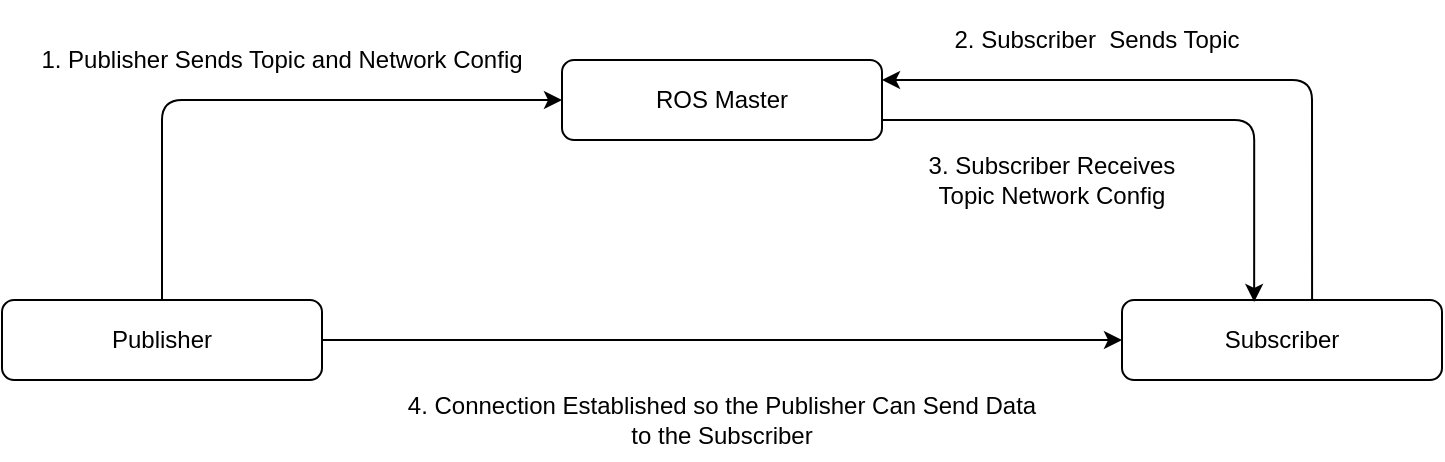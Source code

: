 <mxfile>
    <diagram id="Z5RY0sC0-iWsdK8gUn-w" name="Page-1">
        <mxGraphModel dx="838" dy="119" grid="1" gridSize="10" guides="1" tooltips="1" connect="1" arrows="1" fold="1" page="1" pageScale="1" pageWidth="850" pageHeight="1100" math="0" shadow="0">
            <root>
                <mxCell id="0"/>
                <mxCell id="1" parent="0"/>
                <mxCell id="7" style="edgeStyle=orthogonalEdgeStyle;html=1;entryX=0;entryY=0.5;entryDx=0;entryDy=0;exitX=0.5;exitY=0;exitDx=0;exitDy=0;" edge="1" parent="1" source="3" target="6">
                    <mxGeometry relative="1" as="geometry"/>
                </mxCell>
                <mxCell id="23" style="edgeStyle=orthogonalEdgeStyle;html=1;" edge="1" parent="1" source="3" target="4">
                    <mxGeometry relative="1" as="geometry"/>
                </mxCell>
                <mxCell id="3" value="Publisher" style="rounded=1;whiteSpace=wrap;html=1;" vertex="1" parent="1">
                    <mxGeometry x="65" y="180" width="160" height="40" as="geometry"/>
                </mxCell>
                <mxCell id="10" style="edgeStyle=orthogonalEdgeStyle;html=1;entryX=1;entryY=0.25;entryDx=0;entryDy=0;exitX=0.594;exitY=0;exitDx=0;exitDy=0;exitPerimeter=0;" edge="1" parent="1" source="4" target="6">
                    <mxGeometry relative="1" as="geometry"/>
                </mxCell>
                <mxCell id="4" value="Subscriber" style="rounded=1;whiteSpace=wrap;html=1;" vertex="1" parent="1">
                    <mxGeometry x="625" y="180" width="160" height="40" as="geometry"/>
                </mxCell>
                <mxCell id="15" style="edgeStyle=orthogonalEdgeStyle;html=1;exitX=1;exitY=0.75;exitDx=0;exitDy=0;entryX=0.413;entryY=0.025;entryDx=0;entryDy=0;entryPerimeter=0;" edge="1" parent="1" source="6" target="4">
                    <mxGeometry relative="1" as="geometry"/>
                </mxCell>
                <mxCell id="6" value="ROS Master" style="rounded=1;whiteSpace=wrap;html=1;" vertex="1" parent="1">
                    <mxGeometry x="345" y="60" width="160" height="40" as="geometry"/>
                </mxCell>
                <mxCell id="9" value="1. Publisher Sends Topic and Network Config" style="text;html=1;strokeColor=none;fillColor=none;align=center;verticalAlign=middle;whiteSpace=wrap;rounded=0;" vertex="1" parent="1">
                    <mxGeometry x="80" y="40" width="250" height="40" as="geometry"/>
                </mxCell>
                <mxCell id="11" value="2. Subscriber&amp;nbsp; Sends Topic" style="text;html=1;strokeColor=none;fillColor=none;align=center;verticalAlign=middle;whiteSpace=wrap;rounded=0;" vertex="1" parent="1">
                    <mxGeometry x="530" y="30" width="165" height="40" as="geometry"/>
                </mxCell>
                <mxCell id="16" value="3. Subscriber Receives Topic Network Config" style="text;html=1;strokeColor=none;fillColor=none;align=center;verticalAlign=middle;whiteSpace=wrap;rounded=0;" vertex="1" parent="1">
                    <mxGeometry x="515" y="100" width="150" height="40" as="geometry"/>
                </mxCell>
                <mxCell id="21" value="4. Connection Established so the Publisher Can Send Data to the Subscriber" style="text;html=1;strokeColor=none;fillColor=none;align=center;verticalAlign=middle;whiteSpace=wrap;rounded=0;" vertex="1" parent="1">
                    <mxGeometry x="265" y="220" width="320" height="40" as="geometry"/>
                </mxCell>
            </root>
        </mxGraphModel>
    </diagram>
</mxfile>